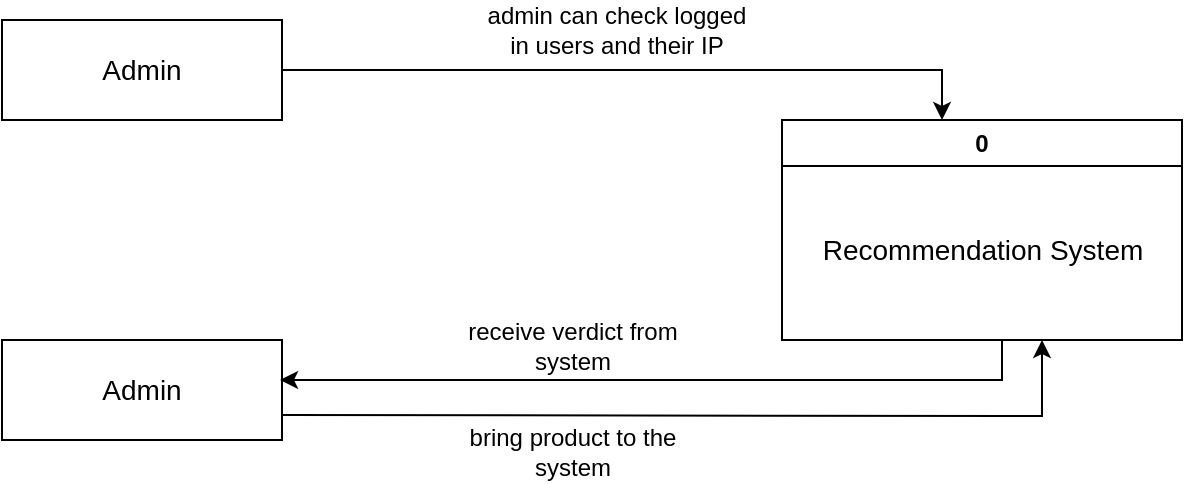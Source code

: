 <mxfile version="24.8.8">
  <diagram name="Page-1" id="d2_pALl6pl-PteDp-b0O">
    <mxGraphModel dx="875" dy="479" grid="1" gridSize="10" guides="1" tooltips="1" connect="1" arrows="1" fold="1" page="1" pageScale="1" pageWidth="850" pageHeight="1100" math="0" shadow="0">
      <root>
        <mxCell id="0" />
        <mxCell id="1" parent="0" />
        <mxCell id="vQAd5xrm6njrhwQv4swD-1" value="0" style="swimlane;whiteSpace=wrap;html=1;" vertex="1" parent="1">
          <mxGeometry x="530" y="170" width="200" height="110" as="geometry" />
        </mxCell>
        <mxCell id="vQAd5xrm6njrhwQv4swD-2" value="&lt;font style=&quot;font-size: 14px;&quot;&gt;Recommendation System&lt;/font&gt;" style="text;html=1;align=center;verticalAlign=middle;resizable=0;points=[];autosize=1;strokeColor=none;fillColor=none;" vertex="1" parent="vQAd5xrm6njrhwQv4swD-1">
          <mxGeometry x="10" y="50" width="180" height="30" as="geometry" />
        </mxCell>
        <mxCell id="vQAd5xrm6njrhwQv4swD-3" value="&lt;font style=&quot;font-size: 14px;&quot;&gt;Admin&lt;/font&gt;" style="rounded=0;whiteSpace=wrap;html=1;fillColor=none;" vertex="1" parent="1">
          <mxGeometry x="140" y="120" width="140" height="50" as="geometry" />
        </mxCell>
        <mxCell id="vQAd5xrm6njrhwQv4swD-4" value="&lt;font style=&quot;font-size: 14px;&quot;&gt;Admin&lt;/font&gt;" style="rounded=0;whiteSpace=wrap;html=1;fillColor=none;" vertex="1" parent="1">
          <mxGeometry x="140" y="280" width="140" height="50" as="geometry" />
        </mxCell>
        <mxCell id="vQAd5xrm6njrhwQv4swD-5" value="" style="endArrow=classic;html=1;rounded=0;exitX=1;exitY=0.5;exitDx=0;exitDy=0;" edge="1" parent="1" source="vQAd5xrm6njrhwQv4swD-3">
          <mxGeometry width="50" height="50" relative="1" as="geometry">
            <mxPoint x="400" y="330" as="sourcePoint" />
            <mxPoint x="610" y="170" as="targetPoint" />
            <Array as="points">
              <mxPoint x="610" y="145" />
            </Array>
          </mxGeometry>
        </mxCell>
        <mxCell id="vQAd5xrm6njrhwQv4swD-6" value="" style="endArrow=classic;html=1;rounded=0;exitX=1;exitY=0.5;exitDx=0;exitDy=0;" edge="1" parent="1">
          <mxGeometry width="50" height="50" relative="1" as="geometry">
            <mxPoint x="280" y="317.5" as="sourcePoint" />
            <mxPoint x="660" y="280" as="targetPoint" />
            <Array as="points">
              <mxPoint x="660" y="318" />
            </Array>
          </mxGeometry>
        </mxCell>
        <mxCell id="vQAd5xrm6njrhwQv4swD-7" value="" style="endArrow=classic;html=1;rounded=0;entryX=0.993;entryY=0.4;entryDx=0;entryDy=0;entryPerimeter=0;" edge="1" parent="1" target="vQAd5xrm6njrhwQv4swD-4">
          <mxGeometry width="50" height="50" relative="1" as="geometry">
            <mxPoint x="640" y="280" as="sourcePoint" />
            <mxPoint x="510" y="280" as="targetPoint" />
            <Array as="points">
              <mxPoint x="640" y="300" />
            </Array>
          </mxGeometry>
        </mxCell>
        <mxCell id="vQAd5xrm6njrhwQv4swD-8" value="admin can check logged in users and their IP" style="text;html=1;align=center;verticalAlign=middle;whiteSpace=wrap;rounded=0;" vertex="1" parent="1">
          <mxGeometry x="380" y="110" width="135" height="30" as="geometry" />
        </mxCell>
        <mxCell id="vQAd5xrm6njrhwQv4swD-9" value="bring product to the system" style="text;html=1;align=center;verticalAlign=middle;whiteSpace=wrap;rounded=0;" vertex="1" parent="1">
          <mxGeometry x="358" y="321" width="135" height="30" as="geometry" />
        </mxCell>
        <mxCell id="vQAd5xrm6njrhwQv4swD-10" value="receive verdict from system" style="text;html=1;align=center;verticalAlign=middle;whiteSpace=wrap;rounded=0;" vertex="1" parent="1">
          <mxGeometry x="358" y="268" width="135" height="30" as="geometry" />
        </mxCell>
      </root>
    </mxGraphModel>
  </diagram>
</mxfile>

